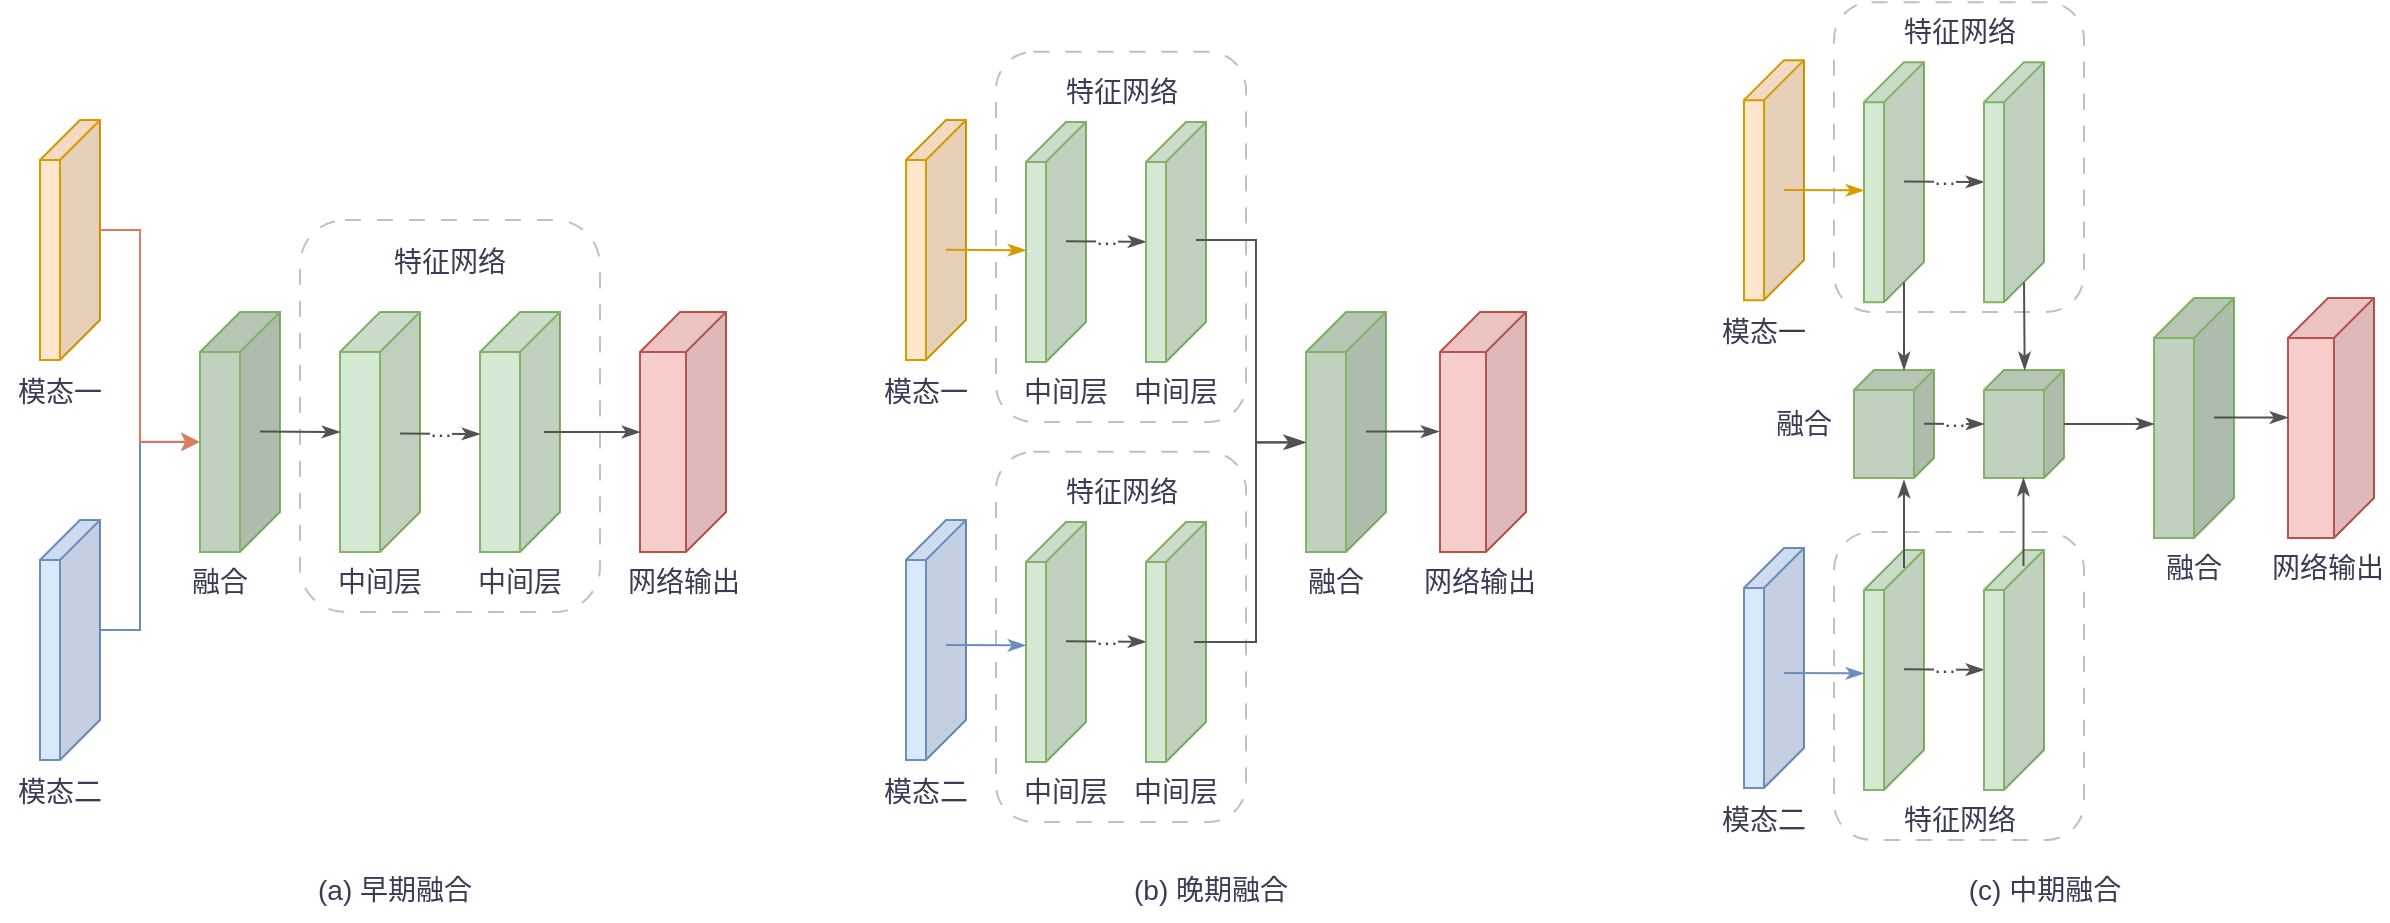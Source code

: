 <mxfile version="24.7.6">
  <diagram name="第 1 页" id="eTVHB9lguTDk1tAQaMdh">
    <mxGraphModel dx="1744" dy="1047" grid="1" gridSize="10" guides="1" tooltips="1" connect="1" arrows="1" fold="1" page="1" pageScale="1" pageWidth="827" pageHeight="1169" math="0" shadow="0">
      <root>
        <mxCell id="0" />
        <mxCell id="1" parent="0" />
        <mxCell id="wdq1fw2TYDgfDm0N4Vt8-51" value="" style="rounded=1;whiteSpace=wrap;html=1;dashed=1;shadow=0;dashPattern=8 8;strokeColor=#c0c0c0;" vertex="1" parent="1">
          <mxGeometry x="528" y="65.92" width="125" height="185.08" as="geometry" />
        </mxCell>
        <mxCell id="wdq1fw2TYDgfDm0N4Vt8-48" value="" style="rounded=1;whiteSpace=wrap;html=1;dashed=1;shadow=0;dashPattern=8 8;strokeColor=#c0c0c0;" vertex="1" parent="1">
          <mxGeometry x="180" y="150" width="150" height="196" as="geometry" />
        </mxCell>
        <mxCell id="wdq1fw2TYDgfDm0N4Vt8-13" value="" style="rounded=0;orthogonalLoop=1;jettySize=auto;html=1;strokeColor=#6c8ebf;fontColor=#393C56;fillColor=#dae8fc;entryX=1.008;entryY=0.542;entryDx=0;entryDy=0;entryPerimeter=0;align=center;verticalAlign=middle;fontFamily=Helvetica;fontSize=11;labelBackgroundColor=default;endArrow=classic;curved=0;exitX=0;exitY=0;exitDx=0;exitDy=55;exitPerimeter=0;" edge="1" parent="1" source="wdq1fw2TYDgfDm0N4Vt8-1">
          <mxGeometry relative="1" as="geometry">
            <mxPoint x="85" y="355" as="sourcePoint" />
            <mxPoint x="129.76" y="261.04" as="targetPoint" />
            <Array as="points">
              <mxPoint x="100" y="355" />
              <mxPoint x="100" y="310" />
              <mxPoint x="100" y="261" />
              <mxPoint x="115" y="261" />
            </Array>
          </mxGeometry>
        </mxCell>
        <mxCell id="wdq1fw2TYDgfDm0N4Vt8-1" value="" style="shape=cube;whiteSpace=wrap;html=1;boundedLbl=1;backgroundOutline=1;darkOpacity=0.05;darkOpacity2=0.1;direction=east;flipH=1;labelBackgroundColor=none;fillColor=#dae8fc;strokeColor=#6c8ebf;" vertex="1" parent="1">
          <mxGeometry x="50" y="300" width="30" height="120" as="geometry" />
        </mxCell>
        <mxCell id="wdq1fw2TYDgfDm0N4Vt8-8" value="" style="edgeStyle=orthogonalEdgeStyle;rounded=0;orthogonalLoop=1;jettySize=auto;html=1;strokeColor=#E07A5F;fontColor=#393C56;fillColor=#F2CC8F;entryX=1.013;entryY=0.541;entryDx=0;entryDy=0;entryPerimeter=0;" edge="1" parent="1" source="wdq1fw2TYDgfDm0N4Vt8-2">
          <mxGeometry relative="1" as="geometry">
            <mxPoint x="129.61" y="260.92" as="targetPoint" />
            <Array as="points">
              <mxPoint x="100" y="155" />
              <mxPoint x="100" y="261" />
            </Array>
          </mxGeometry>
        </mxCell>
        <mxCell id="wdq1fw2TYDgfDm0N4Vt8-2" value="" style="shape=cube;whiteSpace=wrap;html=1;boundedLbl=1;backgroundOutline=1;darkOpacity=0.05;darkOpacity2=0.1;direction=east;flipH=1;labelBackgroundColor=none;fillColor=#ffe6cc;strokeColor=#d79b00;" vertex="1" parent="1">
          <mxGeometry x="50" y="100" width="30" height="120" as="geometry" />
        </mxCell>
        <mxCell id="wdq1fw2TYDgfDm0N4Vt8-6" value="模态一" style="text;html=1;align=center;verticalAlign=middle;whiteSpace=wrap;rounded=0;fontColor=#393C56;fontSize=14;" vertex="1" parent="1">
          <mxGeometry x="30" y="221" width="60" height="30" as="geometry" />
        </mxCell>
        <mxCell id="wdq1fw2TYDgfDm0N4Vt8-7" value="模态二" style="text;html=1;align=center;verticalAlign=middle;whiteSpace=wrap;rounded=0;fontColor=#393C56;fontSize=14;" vertex="1" parent="1">
          <mxGeometry x="30" y="421" width="60" height="30" as="geometry" />
        </mxCell>
        <mxCell id="wdq1fw2TYDgfDm0N4Vt8-20" value="" style="shape=cube;whiteSpace=wrap;html=1;boundedLbl=1;backgroundOutline=1;darkOpacity=0.05;darkOpacity2=0.1;direction=east;flipH=1;labelBackgroundColor=none;fillColor=#f8cecc;strokeColor=#b85450;" vertex="1" parent="1">
          <mxGeometry x="350" y="196" width="43" height="120" as="geometry" />
        </mxCell>
        <mxCell id="wdq1fw2TYDgfDm0N4Vt8-22" value="网络输出" style="text;html=1;align=center;verticalAlign=middle;whiteSpace=wrap;rounded=0;fontColor=#393C56;fontSize=14;" vertex="1" parent="1">
          <mxGeometry x="341.5" y="316" width="60" height="30" as="geometry" />
        </mxCell>
        <mxCell id="wdq1fw2TYDgfDm0N4Vt8-23" value="" style="shape=cube;whiteSpace=wrap;html=1;boundedLbl=1;backgroundOutline=1;darkOpacity=0.05;darkOpacity2=0.1;direction=east;flipH=1;labelBackgroundColor=none;fillColor=#dae8fc;strokeColor=#6c8ebf;" vertex="1" parent="1">
          <mxGeometry x="483" y="300" width="30" height="120" as="geometry" />
        </mxCell>
        <mxCell id="wdq1fw2TYDgfDm0N4Vt8-24" value="" style="shape=cube;whiteSpace=wrap;html=1;boundedLbl=1;backgroundOutline=1;darkOpacity=0.05;darkOpacity2=0.1;direction=east;flipH=1;labelBackgroundColor=none;fillColor=#ffe6cc;strokeColor=#d79b00;" vertex="1" parent="1">
          <mxGeometry x="483" y="100" width="30" height="120" as="geometry" />
        </mxCell>
        <mxCell id="wdq1fw2TYDgfDm0N4Vt8-25" value="模态一" style="text;html=1;align=center;verticalAlign=middle;whiteSpace=wrap;rounded=0;fontColor=#393C56;fontSize=14;" vertex="1" parent="1">
          <mxGeometry x="463" y="221" width="60" height="30" as="geometry" />
        </mxCell>
        <mxCell id="wdq1fw2TYDgfDm0N4Vt8-26" value="模态二" style="text;html=1;align=center;verticalAlign=middle;whiteSpace=wrap;rounded=0;fontColor=#393C56;fontSize=14;" vertex="1" parent="1">
          <mxGeometry x="463" y="421" width="60" height="30" as="geometry" />
        </mxCell>
        <mxCell id="wdq1fw2TYDgfDm0N4Vt8-31" value="" style="shape=cube;whiteSpace=wrap;html=1;boundedLbl=1;backgroundOutline=1;darkOpacity=0.05;darkOpacity2=0.1;direction=east;flipH=1;labelBackgroundColor=none;fillColor=#C0D1BF;strokeColor=#82b366;" vertex="1" parent="1">
          <mxGeometry x="683" y="196" width="40" height="120" as="geometry" />
        </mxCell>
        <mxCell id="wdq1fw2TYDgfDm0N4Vt8-34" value="" style="shape=cube;whiteSpace=wrap;html=1;boundedLbl=1;backgroundOutline=1;darkOpacity=0.05;darkOpacity2=0.1;direction=east;flipH=1;labelBackgroundColor=none;fillColor=#d5e8d4;strokeColor=#82b366;" vertex="1" parent="1">
          <mxGeometry x="200" y="196" width="40" height="120" as="geometry" />
        </mxCell>
        <mxCell id="wdq1fw2TYDgfDm0N4Vt8-35" value="" style="shape=cube;whiteSpace=wrap;html=1;boundedLbl=1;backgroundOutline=1;darkOpacity=0.05;darkOpacity2=0.1;direction=east;flipH=1;labelBackgroundColor=none;fillColor=#d5e8d4;strokeColor=#82b366;" vertex="1" parent="1">
          <mxGeometry x="270" y="196" width="40" height="120" as="geometry" />
        </mxCell>
        <mxCell id="wdq1fw2TYDgfDm0N4Vt8-39" value="" style="edgeStyle=orthogonalEdgeStyle;rounded=0;orthogonalLoop=1;jettySize=auto;html=1;strokeColor=#525252;fontColor=#393C56;fillColor=#F2CC8F;endArrow=classicThin;endFill=1;exitX=0.2;exitY=0.5;exitDx=0;exitDy=0;exitPerimeter=0;shadow=0;align=center;verticalAlign=middle;fontFamily=Helvetica;fontSize=11;labelBackgroundColor=default;" edge="1" parent="1" source="wdq1fw2TYDgfDm0N4Vt8-35" target="wdq1fw2TYDgfDm0N4Vt8-20">
          <mxGeometry relative="1" as="geometry" />
        </mxCell>
        <mxCell id="wdq1fw2TYDgfDm0N4Vt8-40" value="中间层" style="text;html=1;align=center;verticalAlign=middle;whiteSpace=wrap;rounded=0;fontColor=#393C56;fontSize=14;" vertex="1" parent="1">
          <mxGeometry x="190" y="316" width="60" height="30" as="geometry" />
        </mxCell>
        <mxCell id="wdq1fw2TYDgfDm0N4Vt8-41" value="中间层" style="text;html=1;align=center;verticalAlign=middle;whiteSpace=wrap;rounded=0;fontColor=#393C56;fontSize=14;" vertex="1" parent="1">
          <mxGeometry x="260" y="316" width="60" height="30" as="geometry" />
        </mxCell>
        <mxCell id="wdq1fw2TYDgfDm0N4Vt8-42" value="" style="endArrow=classicThin;html=1;rounded=0;strokeColor=#525252;fontColor=#393C56;fillColor=#F2CC8F;shadow=0;align=center;verticalAlign=middle;fontFamily=Helvetica;fontSize=11;labelBackgroundColor=default;endFill=1;exitX=0.093;exitY=0.511;exitDx=0;exitDy=0;exitPerimeter=0;" edge="1" parent="1">
          <mxGeometry relative="1" as="geometry">
            <mxPoint x="230.0" y="256.76" as="sourcePoint" />
            <mxPoint x="270" y="257" as="targetPoint" />
          </mxGeometry>
        </mxCell>
        <mxCell id="wdq1fw2TYDgfDm0N4Vt8-43" value="···" style="edgeLabel;resizable=0;html=1;;align=center;verticalAlign=middle;strokeColor=#525252;fontColor=#393C56;fillColor=#F2CC8F;rounded=0;shadow=0;fontFamily=Helvetica;fontSize=11;labelBackgroundColor=default;" connectable="0" vertex="1" parent="wdq1fw2TYDgfDm0N4Vt8-42">
          <mxGeometry relative="1" as="geometry" />
        </mxCell>
        <mxCell id="wdq1fw2TYDgfDm0N4Vt8-49" value="特征网络" style="text;html=1;align=center;verticalAlign=middle;whiteSpace=wrap;rounded=0;fontColor=#393C56;fontSize=14;" vertex="1" parent="1">
          <mxGeometry x="225" y="156" width="60" height="30" as="geometry" />
        </mxCell>
        <mxCell id="wdq1fw2TYDgfDm0N4Vt8-50" value="融合" style="text;html=1;align=center;verticalAlign=middle;whiteSpace=wrap;rounded=0;fontColor=#393C56;fontSize=14;" vertex="1" parent="1">
          <mxGeometry x="110" y="316" width="60" height="30" as="geometry" />
        </mxCell>
        <mxCell id="wdq1fw2TYDgfDm0N4Vt8-52" value="" style="shape=cube;whiteSpace=wrap;html=1;boundedLbl=1;backgroundOutline=1;darkOpacity=0.05;darkOpacity2=0.1;direction=east;flipH=1;labelBackgroundColor=none;fillColor=#d5e8d4;strokeColor=#82b366;" vertex="1" parent="1">
          <mxGeometry x="543" y="101" width="30" height="120" as="geometry" />
        </mxCell>
        <mxCell id="wdq1fw2TYDgfDm0N4Vt8-55" value="中间层" style="text;html=1;align=center;verticalAlign=middle;whiteSpace=wrap;rounded=0;fontColor=#393C56;fontSize=14;" vertex="1" parent="1">
          <mxGeometry x="533" y="221" width="60" height="30" as="geometry" />
        </mxCell>
        <mxCell id="wdq1fw2TYDgfDm0N4Vt8-56" value="中间层" style="text;html=1;align=center;verticalAlign=middle;whiteSpace=wrap;rounded=0;fontColor=#393C56;fontSize=14;" vertex="1" parent="1">
          <mxGeometry x="588" y="221" width="60" height="30" as="geometry" />
        </mxCell>
        <mxCell id="wdq1fw2TYDgfDm0N4Vt8-57" value="" style="endArrow=classicThin;html=1;rounded=0;strokeColor=#000000;fontColor=#393C56;fillColor=#F2CC8F;shadow=0;align=center;verticalAlign=middle;fontFamily=Helvetica;fontSize=11;labelBackgroundColor=default;endFill=1;exitX=0.093;exitY=0.511;exitDx=0;exitDy=0;exitPerimeter=0;" edge="1" parent="1" source="wdq1fw2TYDgfDm0N4Vt8-53">
          <mxGeometry relative="1" as="geometry">
            <mxPoint x="563" y="160.66" as="sourcePoint" />
            <mxPoint x="603" y="160.9" as="targetPoint" />
          </mxGeometry>
        </mxCell>
        <mxCell id="wdq1fw2TYDgfDm0N4Vt8-59" value="" style="endArrow=classicThin;html=1;rounded=0;strokeColor=#d79b00;fontColor=#393C56;fillColor=#ffe6cc;shadow=0;align=center;verticalAlign=middle;fontFamily=Helvetica;fontSize=11;labelBackgroundColor=default;endFill=1;exitX=0.093;exitY=0.511;exitDx=0;exitDy=0;exitPerimeter=0;" edge="1" parent="1">
          <mxGeometry relative="1" as="geometry">
            <mxPoint x="503" y="164.88" as="sourcePoint" />
            <mxPoint x="543" y="165.12" as="targetPoint" />
          </mxGeometry>
        </mxCell>
        <mxCell id="wdq1fw2TYDgfDm0N4Vt8-60" value="" style="edgeLabel;resizable=0;html=1;;align=center;verticalAlign=middle;strokeColor=#000000;fontColor=#393C56;fillColor=#F2CC8F;rounded=0;shadow=0;fontFamily=Helvetica;fontSize=11;labelBackgroundColor=default;" connectable="0" vertex="1" parent="wdq1fw2TYDgfDm0N4Vt8-59">
          <mxGeometry relative="1" as="geometry">
            <mxPoint y="-4" as="offset" />
          </mxGeometry>
        </mxCell>
        <mxCell id="wdq1fw2TYDgfDm0N4Vt8-61" value="特征网络" style="text;html=1;align=center;verticalAlign=middle;whiteSpace=wrap;rounded=0;fontColor=#393C56;fontSize=14;" vertex="1" parent="1">
          <mxGeometry x="560.5" y="71" width="60" height="30" as="geometry" />
        </mxCell>
        <mxCell id="wdq1fw2TYDgfDm0N4Vt8-74" value="" style="endArrow=classicThin;html=1;rounded=0;strokeColor=#525252;fontColor=#393C56;fillColor=#F2CC8F;shadow=0;align=center;verticalAlign=middle;fontFamily=Helvetica;fontSize=11;labelBackgroundColor=default;endFill=1;exitX=0.093;exitY=0.511;exitDx=0;exitDy=0;exitPerimeter=0;" edge="1" parent="1" target="wdq1fw2TYDgfDm0N4Vt8-53">
          <mxGeometry relative="1" as="geometry">
            <mxPoint x="563" y="160.66" as="sourcePoint" />
            <mxPoint x="603" y="160.9" as="targetPoint" />
          </mxGeometry>
        </mxCell>
        <mxCell id="wdq1fw2TYDgfDm0N4Vt8-75" value="···" style="edgeLabel;resizable=0;html=1;;align=center;verticalAlign=middle;strokeColor=#525252;fontColor=#393C56;fillColor=#F2CC8F;rounded=0;shadow=0;fontFamily=Helvetica;fontSize=11;labelBackgroundColor=default;" connectable="0" vertex="1" parent="wdq1fw2TYDgfDm0N4Vt8-74">
          <mxGeometry relative="1" as="geometry" />
        </mxCell>
        <mxCell id="wdq1fw2TYDgfDm0N4Vt8-53" value="" style="shape=cube;whiteSpace=wrap;html=1;boundedLbl=1;backgroundOutline=1;darkOpacity=0.05;darkOpacity2=0.1;direction=east;flipH=1;labelBackgroundColor=none;fillColor=#d5e8d4;strokeColor=#82b366;" vertex="1" parent="1">
          <mxGeometry x="603" y="101" width="30" height="120" as="geometry" />
        </mxCell>
        <mxCell id="wdq1fw2TYDgfDm0N4Vt8-76" value="" style="rounded=1;whiteSpace=wrap;html=1;dashed=1;shadow=0;dashPattern=8 8;strokeColor=#c0c0c0;" vertex="1" parent="1">
          <mxGeometry x="528" y="265.92" width="125" height="185.08" as="geometry" />
        </mxCell>
        <mxCell id="wdq1fw2TYDgfDm0N4Vt8-77" value="" style="shape=cube;whiteSpace=wrap;html=1;boundedLbl=1;backgroundOutline=1;darkOpacity=0.05;darkOpacity2=0.1;direction=east;flipH=1;labelBackgroundColor=none;fillColor=#d5e8d4;strokeColor=#82b366;" vertex="1" parent="1">
          <mxGeometry x="543" y="301" width="30" height="120" as="geometry" />
        </mxCell>
        <mxCell id="wdq1fw2TYDgfDm0N4Vt8-79" value="中间层" style="text;html=1;align=center;verticalAlign=middle;whiteSpace=wrap;rounded=0;fontColor=#393C56;fontSize=14;" vertex="1" parent="1">
          <mxGeometry x="533" y="421" width="60" height="30" as="geometry" />
        </mxCell>
        <mxCell id="wdq1fw2TYDgfDm0N4Vt8-80" value="中间层" style="text;html=1;align=center;verticalAlign=middle;whiteSpace=wrap;rounded=0;fontColor=#393C56;fontSize=14;" vertex="1" parent="1">
          <mxGeometry x="588" y="421" width="60" height="30" as="geometry" />
        </mxCell>
        <mxCell id="wdq1fw2TYDgfDm0N4Vt8-81" value="" style="endArrow=classicThin;html=1;rounded=0;strokeColor=#000000;fontColor=#393C56;fillColor=#F2CC8F;shadow=0;align=center;verticalAlign=middle;fontFamily=Helvetica;fontSize=11;labelBackgroundColor=default;endFill=1;exitX=0.093;exitY=0.511;exitDx=0;exitDy=0;exitPerimeter=0;" edge="1" parent="1" source="wdq1fw2TYDgfDm0N4Vt8-86">
          <mxGeometry relative="1" as="geometry">
            <mxPoint x="563" y="360.66" as="sourcePoint" />
            <mxPoint x="603" y="360.9" as="targetPoint" />
          </mxGeometry>
        </mxCell>
        <mxCell id="wdq1fw2TYDgfDm0N4Vt8-82" value="" style="edgeLabel;resizable=0;html=1;;align=center;verticalAlign=middle;strokeColor=#000000;fontColor=#393C56;fillColor=#F2CC8F;rounded=0;shadow=0;fontFamily=Helvetica;fontSize=11;labelBackgroundColor=default;" connectable="0" vertex="1" parent="1">
          <mxGeometry x="523.0" y="360.92" as="geometry" />
        </mxCell>
        <mxCell id="wdq1fw2TYDgfDm0N4Vt8-83" value="特征网络" style="text;html=1;align=center;verticalAlign=middle;whiteSpace=wrap;rounded=0;fontColor=#393C56;fontSize=14;" vertex="1" parent="1">
          <mxGeometry x="560.5" y="271" width="60" height="30" as="geometry" />
        </mxCell>
        <mxCell id="wdq1fw2TYDgfDm0N4Vt8-84" value="" style="endArrow=classicThin;html=1;rounded=0;strokeColor=#525252;fontColor=#393C56;fillColor=#F2CC8F;shadow=0;align=center;verticalAlign=middle;fontFamily=Helvetica;fontSize=11;labelBackgroundColor=default;endFill=1;exitX=0.093;exitY=0.511;exitDx=0;exitDy=0;exitPerimeter=0;" edge="1" parent="1" target="wdq1fw2TYDgfDm0N4Vt8-86">
          <mxGeometry relative="1" as="geometry">
            <mxPoint x="563" y="360.66" as="sourcePoint" />
            <mxPoint x="603" y="360.9" as="targetPoint" />
          </mxGeometry>
        </mxCell>
        <mxCell id="wdq1fw2TYDgfDm0N4Vt8-85" value="···" style="edgeLabel;resizable=0;html=1;;align=center;verticalAlign=middle;strokeColor=#525252;fontColor=#393C56;fillColor=#F2CC8F;rounded=0;shadow=0;fontFamily=Helvetica;fontSize=11;labelBackgroundColor=default;" connectable="0" vertex="1" parent="wdq1fw2TYDgfDm0N4Vt8-84">
          <mxGeometry relative="1" as="geometry" />
        </mxCell>
        <mxCell id="wdq1fw2TYDgfDm0N4Vt8-86" value="" style="shape=cube;whiteSpace=wrap;html=1;boundedLbl=1;backgroundOutline=1;darkOpacity=0.05;darkOpacity2=0.1;direction=east;flipH=1;labelBackgroundColor=none;fillColor=#d5e8d4;strokeColor=#82b366;" vertex="1" parent="1">
          <mxGeometry x="603" y="301" width="30" height="120" as="geometry" />
        </mxCell>
        <mxCell id="wdq1fw2TYDgfDm0N4Vt8-88" value="" style="endArrow=classicThin;html=1;rounded=0;strokeColor=#6c8ebf;fontColor=#393C56;fillColor=#dae8fc;shadow=0;align=center;verticalAlign=middle;fontFamily=Helvetica;fontSize=11;labelBackgroundColor=default;endFill=1;exitX=0.093;exitY=0.511;exitDx=0;exitDy=0;exitPerimeter=0;" edge="1" parent="1">
          <mxGeometry relative="1" as="geometry">
            <mxPoint x="503" y="362.46" as="sourcePoint" />
            <mxPoint x="543" y="362.7" as="targetPoint" />
          </mxGeometry>
        </mxCell>
        <mxCell id="wdq1fw2TYDgfDm0N4Vt8-89" value="" style="edgeLabel;resizable=0;html=1;;align=center;verticalAlign=middle;strokeColor=#000000;fontColor=#393C56;fillColor=#F2CC8F;rounded=0;shadow=0;fontFamily=Helvetica;fontSize=11;labelBackgroundColor=default;" connectable="0" vertex="1" parent="wdq1fw2TYDgfDm0N4Vt8-88">
          <mxGeometry relative="1" as="geometry">
            <mxPoint y="-2" as="offset" />
          </mxGeometry>
        </mxCell>
        <mxCell id="wdq1fw2TYDgfDm0N4Vt8-90" value="" style="shape=cube;whiteSpace=wrap;html=1;boundedLbl=1;backgroundOutline=1;darkOpacity=0.05;darkOpacity2=0.1;direction=east;flipH=1;labelBackgroundColor=none;fillColor=#f8cecc;strokeColor=#b85450;" vertex="1" parent="1">
          <mxGeometry x="750" y="196" width="43" height="120" as="geometry" />
        </mxCell>
        <mxCell id="wdq1fw2TYDgfDm0N4Vt8-91" value="网络输出" style="text;html=1;align=center;verticalAlign=middle;whiteSpace=wrap;rounded=0;fontColor=#393C56;fontSize=14;" vertex="1" parent="1">
          <mxGeometry x="740" y="316" width="60" height="30" as="geometry" />
        </mxCell>
        <mxCell id="wdq1fw2TYDgfDm0N4Vt8-99" value="融合" style="text;html=1;align=center;verticalAlign=middle;whiteSpace=wrap;rounded=0;fontColor=#393C56;fontSize=14;" vertex="1" parent="1">
          <mxGeometry x="668" y="316" width="60" height="30" as="geometry" />
        </mxCell>
        <mxCell id="wdq1fw2TYDgfDm0N4Vt8-103" value="" style="edgeStyle=elbowEdgeStyle;elbow=horizontal;endArrow=classicThin;html=1;curved=0;rounded=0;endSize=8;startSize=8;strokeColor=#525252;fontColor=#393C56;fillColor=#F2CC8F;exitX=0.333;exitY=0.492;exitDx=0;exitDy=0;exitPerimeter=0;endFill=1;shadow=0;align=center;verticalAlign=middle;fontFamily=Helvetica;fontSize=11;labelBackgroundColor=default;entryX=1.005;entryY=0.543;entryDx=0;entryDy=0;entryPerimeter=0;" edge="1" parent="1" target="wdq1fw2TYDgfDm0N4Vt8-31">
          <mxGeometry width="50" height="50" relative="1" as="geometry">
            <mxPoint x="628" y="160.0" as="sourcePoint" />
            <mxPoint x="687.99" y="260.92" as="targetPoint" />
            <Array as="points">
              <mxPoint x="657.99" y="209.96" />
              <mxPoint x="667.99" y="230.92" />
            </Array>
          </mxGeometry>
        </mxCell>
        <mxCell id="wdq1fw2TYDgfDm0N4Vt8-78" value="" style="edgeStyle=orthogonalEdgeStyle;rounded=0;orthogonalLoop=1;jettySize=auto;html=1;strokeColor=#525252;fontColor=#393C56;fillColor=#F2CC8F;endArrow=classicThin;endFill=1;exitX=0.2;exitY=0.5;exitDx=0;exitDy=0;exitPerimeter=0;entryX=1.01;entryY=0.544;entryDx=0;entryDy=0;entryPerimeter=0;shadow=0;align=center;verticalAlign=middle;fontFamily=Helvetica;fontSize=11;labelBackgroundColor=default;" edge="1" parent="1" source="wdq1fw2TYDgfDm0N4Vt8-86" target="wdq1fw2TYDgfDm0N4Vt8-31">
          <mxGeometry relative="1" as="geometry">
            <mxPoint x="663" y="240" as="targetPoint" />
          </mxGeometry>
        </mxCell>
        <mxCell id="wdq1fw2TYDgfDm0N4Vt8-106" value="" style="rounded=1;whiteSpace=wrap;html=1;dashed=1;shadow=0;dashPattern=8 8;strokeColor=#c0c0c0;" vertex="1" parent="1">
          <mxGeometry x="947" y="41.08" width="125" height="154.92" as="geometry" />
        </mxCell>
        <mxCell id="wdq1fw2TYDgfDm0N4Vt8-107" value="" style="shape=cube;whiteSpace=wrap;html=1;boundedLbl=1;backgroundOutline=1;darkOpacity=0.05;darkOpacity2=0.1;direction=east;flipH=1;labelBackgroundColor=none;fillColor=#dae8fc;strokeColor=#6c8ebf;" vertex="1" parent="1">
          <mxGeometry x="902" y="314" width="30" height="120" as="geometry" />
        </mxCell>
        <mxCell id="wdq1fw2TYDgfDm0N4Vt8-108" value="" style="shape=cube;whiteSpace=wrap;html=1;boundedLbl=1;backgroundOutline=1;darkOpacity=0.05;darkOpacity2=0.1;direction=east;flipH=1;labelBackgroundColor=none;fillColor=#ffe6cc;strokeColor=#d79b00;" vertex="1" parent="1">
          <mxGeometry x="902" y="70.08" width="30" height="120" as="geometry" />
        </mxCell>
        <mxCell id="wdq1fw2TYDgfDm0N4Vt8-109" value="模态一" style="text;html=1;align=center;verticalAlign=middle;whiteSpace=wrap;rounded=0;fontColor=#393C56;fontSize=14;" vertex="1" parent="1">
          <mxGeometry x="882" y="191.08" width="60" height="30" as="geometry" />
        </mxCell>
        <mxCell id="wdq1fw2TYDgfDm0N4Vt8-110" value="模态二" style="text;html=1;align=center;verticalAlign=middle;whiteSpace=wrap;rounded=0;fontColor=#393C56;fontSize=14;" vertex="1" parent="1">
          <mxGeometry x="882" y="435" width="60" height="30" as="geometry" />
        </mxCell>
        <mxCell id="wdq1fw2TYDgfDm0N4Vt8-113" value="" style="shape=cube;whiteSpace=wrap;html=1;boundedLbl=1;backgroundOutline=1;darkOpacity=0.05;darkOpacity2=0.1;direction=east;flipH=1;labelBackgroundColor=none;fillColor=#d5e8d4;strokeColor=#82b366;" vertex="1" parent="1">
          <mxGeometry x="962" y="71.08" width="30" height="120" as="geometry" />
        </mxCell>
        <mxCell id="wdq1fw2TYDgfDm0N4Vt8-117" value="" style="endArrow=classicThin;html=1;rounded=0;strokeColor=#d79b00;fontColor=#393C56;fillColor=#ffe6cc;shadow=0;align=center;verticalAlign=middle;fontFamily=Helvetica;fontSize=11;labelBackgroundColor=default;endFill=1;exitX=0.093;exitY=0.511;exitDx=0;exitDy=0;exitPerimeter=0;" edge="1" parent="1">
          <mxGeometry relative="1" as="geometry">
            <mxPoint x="922" y="134.96" as="sourcePoint" />
            <mxPoint x="962" y="135.2" as="targetPoint" />
          </mxGeometry>
        </mxCell>
        <mxCell id="wdq1fw2TYDgfDm0N4Vt8-118" value="" style="edgeLabel;resizable=0;html=1;;align=center;verticalAlign=middle;strokeColor=#000000;fontColor=#393C56;fillColor=#F2CC8F;rounded=0;shadow=0;fontFamily=Helvetica;fontSize=11;labelBackgroundColor=default;" connectable="0" vertex="1" parent="wdq1fw2TYDgfDm0N4Vt8-117">
          <mxGeometry relative="1" as="geometry">
            <mxPoint y="-4" as="offset" />
          </mxGeometry>
        </mxCell>
        <mxCell id="wdq1fw2TYDgfDm0N4Vt8-119" value="特征网络" style="text;html=1;align=center;verticalAlign=middle;whiteSpace=wrap;rounded=0;fontColor=#393C56;fontSize=14;" vertex="1" parent="1">
          <mxGeometry x="979.5" y="41.08" width="60" height="30" as="geometry" />
        </mxCell>
        <mxCell id="wdq1fw2TYDgfDm0N4Vt8-120" value="" style="endArrow=classicThin;html=1;rounded=0;strokeColor=#525252;fontColor=#393C56;fillColor=#F2CC8F;shadow=0;align=center;verticalAlign=middle;fontFamily=Helvetica;fontSize=11;labelBackgroundColor=default;endFill=1;exitX=0.093;exitY=0.511;exitDx=0;exitDy=0;exitPerimeter=0;" edge="1" parent="1" target="wdq1fw2TYDgfDm0N4Vt8-122">
          <mxGeometry relative="1" as="geometry">
            <mxPoint x="982" y="130.74" as="sourcePoint" />
            <mxPoint x="1022" y="130.98" as="targetPoint" />
          </mxGeometry>
        </mxCell>
        <mxCell id="wdq1fw2TYDgfDm0N4Vt8-121" value="···" style="edgeLabel;resizable=0;html=1;;align=center;verticalAlign=middle;strokeColor=#525252;fontColor=#393C56;fillColor=#F2CC8F;rounded=0;shadow=0;fontFamily=Helvetica;fontSize=11;labelBackgroundColor=default;" connectable="0" vertex="1" parent="wdq1fw2TYDgfDm0N4Vt8-120">
          <mxGeometry relative="1" as="geometry" />
        </mxCell>
        <mxCell id="wdq1fw2TYDgfDm0N4Vt8-122" value="" style="shape=cube;whiteSpace=wrap;html=1;boundedLbl=1;backgroundOutline=1;darkOpacity=0.05;darkOpacity2=0.1;direction=east;flipH=1;labelBackgroundColor=none;fillColor=#d5e8d4;strokeColor=#82b366;" vertex="1" parent="1">
          <mxGeometry x="1022" y="71.08" width="30" height="120" as="geometry" />
        </mxCell>
        <mxCell id="wdq1fw2TYDgfDm0N4Vt8-123" value="" style="rounded=1;whiteSpace=wrap;html=1;dashed=1;shadow=0;dashPattern=8 8;strokeColor=#c0c0c0;" vertex="1" parent="1">
          <mxGeometry x="947" y="306" width="125" height="154" as="geometry" />
        </mxCell>
        <mxCell id="wdq1fw2TYDgfDm0N4Vt8-124" value="" style="shape=cube;whiteSpace=wrap;html=1;boundedLbl=1;backgroundOutline=1;darkOpacity=0.05;darkOpacity2=0.1;direction=east;flipH=1;labelBackgroundColor=none;fillColor=#d5e8d4;strokeColor=#82b366;" vertex="1" parent="1">
          <mxGeometry x="962" y="315" width="30" height="120" as="geometry" />
        </mxCell>
        <mxCell id="wdq1fw2TYDgfDm0N4Vt8-127" value="" style="endArrow=classicThin;html=1;rounded=0;strokeColor=#000000;fontColor=#393C56;fillColor=#F2CC8F;shadow=0;align=center;verticalAlign=middle;fontFamily=Helvetica;fontSize=11;labelBackgroundColor=default;endFill=1;exitX=0.093;exitY=0.511;exitDx=0;exitDy=0;exitPerimeter=0;" edge="1" parent="1" source="wdq1fw2TYDgfDm0N4Vt8-132">
          <mxGeometry relative="1" as="geometry">
            <mxPoint x="982" y="374.66" as="sourcePoint" />
            <mxPoint x="1022" y="374.9" as="targetPoint" />
          </mxGeometry>
        </mxCell>
        <mxCell id="wdq1fw2TYDgfDm0N4Vt8-128" value="" style="edgeLabel;resizable=0;html=1;;align=center;verticalAlign=middle;strokeColor=#000000;fontColor=#393C56;fillColor=#F2CC8F;rounded=0;shadow=0;fontFamily=Helvetica;fontSize=11;labelBackgroundColor=default;" connectable="0" vertex="1" parent="1">
          <mxGeometry x="942.0" y="374.92" as="geometry" />
        </mxCell>
        <mxCell id="wdq1fw2TYDgfDm0N4Vt8-129" value="特征网络" style="text;html=1;align=center;verticalAlign=middle;whiteSpace=wrap;rounded=0;fontColor=#393C56;fontSize=14;" vertex="1" parent="1">
          <mxGeometry x="979.5" y="435" width="60" height="30" as="geometry" />
        </mxCell>
        <mxCell id="wdq1fw2TYDgfDm0N4Vt8-130" value="" style="endArrow=classicThin;html=1;rounded=0;strokeColor=#525252;fontColor=#393C56;fillColor=#F2CC8F;shadow=0;align=center;verticalAlign=middle;fontFamily=Helvetica;fontSize=11;labelBackgroundColor=default;endFill=1;exitX=0.093;exitY=0.511;exitDx=0;exitDy=0;exitPerimeter=0;" edge="1" parent="1" target="wdq1fw2TYDgfDm0N4Vt8-132">
          <mxGeometry relative="1" as="geometry">
            <mxPoint x="982" y="374.66" as="sourcePoint" />
            <mxPoint x="1022" y="374.9" as="targetPoint" />
          </mxGeometry>
        </mxCell>
        <mxCell id="wdq1fw2TYDgfDm0N4Vt8-131" value="···" style="edgeLabel;resizable=0;html=1;;align=center;verticalAlign=middle;strokeColor=#525252;fontColor=#393C56;fillColor=#F2CC8F;rounded=0;shadow=0;fontFamily=Helvetica;fontSize=11;labelBackgroundColor=default;" connectable="0" vertex="1" parent="wdq1fw2TYDgfDm0N4Vt8-130">
          <mxGeometry relative="1" as="geometry" />
        </mxCell>
        <mxCell id="wdq1fw2TYDgfDm0N4Vt8-132" value="" style="shape=cube;whiteSpace=wrap;html=1;boundedLbl=1;backgroundOutline=1;darkOpacity=0.05;darkOpacity2=0.1;direction=east;flipH=1;labelBackgroundColor=none;fillColor=#d5e8d4;strokeColor=#82b366;" vertex="1" parent="1">
          <mxGeometry x="1022" y="315" width="30" height="120" as="geometry" />
        </mxCell>
        <mxCell id="wdq1fw2TYDgfDm0N4Vt8-133" value="" style="endArrow=classicThin;html=1;rounded=0;strokeColor=#6c8ebf;fontColor=#393C56;fillColor=#dae8fc;shadow=0;align=center;verticalAlign=middle;fontFamily=Helvetica;fontSize=11;labelBackgroundColor=default;endFill=1;exitX=0.093;exitY=0.511;exitDx=0;exitDy=0;exitPerimeter=0;" edge="1" parent="1">
          <mxGeometry relative="1" as="geometry">
            <mxPoint x="922" y="376.46" as="sourcePoint" />
            <mxPoint x="962" y="376.7" as="targetPoint" />
          </mxGeometry>
        </mxCell>
        <mxCell id="wdq1fw2TYDgfDm0N4Vt8-134" value="" style="edgeLabel;resizable=0;html=1;;align=center;verticalAlign=middle;strokeColor=#000000;fontColor=#393C56;fillColor=#F2CC8F;rounded=0;shadow=0;fontFamily=Helvetica;fontSize=11;labelBackgroundColor=default;" connectable="0" vertex="1" parent="wdq1fw2TYDgfDm0N4Vt8-133">
          <mxGeometry relative="1" as="geometry">
            <mxPoint y="-2" as="offset" />
          </mxGeometry>
        </mxCell>
        <mxCell id="wdq1fw2TYDgfDm0N4Vt8-138" value="(b) 晚期融合" style="text;html=1;align=center;verticalAlign=middle;whiteSpace=wrap;rounded=0;fontColor=#393C56;fontSize=14;" vertex="1" parent="1">
          <mxGeometry x="588" y="470" width="95" height="30" as="geometry" />
        </mxCell>
        <mxCell id="wdq1fw2TYDgfDm0N4Vt8-139" value="(a) 早期融合" style="text;html=1;align=center;verticalAlign=middle;whiteSpace=wrap;rounded=0;fontColor=#393C56;fontSize=14;" vertex="1" parent="1">
          <mxGeometry x="180" y="470" width="95" height="30" as="geometry" />
        </mxCell>
        <mxCell id="wdq1fw2TYDgfDm0N4Vt8-140" value="(c) 中期融合" style="text;html=1;align=center;verticalAlign=middle;whiteSpace=wrap;rounded=0;fontColor=#393C56;fontSize=14;" vertex="1" parent="1">
          <mxGeometry x="1005" y="470" width="95" height="30" as="geometry" />
        </mxCell>
        <mxCell id="wdq1fw2TYDgfDm0N4Vt8-142" value="" style="shape=cube;whiteSpace=wrap;html=1;boundedLbl=1;backgroundOutline=1;darkOpacity=0.05;darkOpacity2=0.1;direction=east;flipH=1;labelBackgroundColor=none;fillColor=#C0D1BF;strokeColor=#82b366;" vertex="1" parent="1">
          <mxGeometry x="130" y="196" width="40" height="120" as="geometry" />
        </mxCell>
        <mxCell id="wdq1fw2TYDgfDm0N4Vt8-46" value="" style="endArrow=classicThin;html=1;rounded=0;strokeColor=#525252;fontColor=#393C56;fillColor=#F2CC8F;shadow=0;align=center;verticalAlign=middle;fontFamily=Helvetica;fontSize=11;labelBackgroundColor=default;endFill=1;exitX=0.093;exitY=0.511;exitDx=0;exitDy=0;exitPerimeter=0;" edge="1" parent="1">
          <mxGeometry relative="1" as="geometry">
            <mxPoint x="160.0" y="255.8" as="sourcePoint" />
            <mxPoint x="200" y="256.04" as="targetPoint" />
          </mxGeometry>
        </mxCell>
        <mxCell id="wdq1fw2TYDgfDm0N4Vt8-47" value="" style="edgeLabel;resizable=0;html=1;;align=center;verticalAlign=middle;strokeColor=#000000;fontColor=#393C56;fillColor=#F2CC8F;rounded=0;shadow=0;fontFamily=Helvetica;fontSize=11;labelBackgroundColor=default;" connectable="0" vertex="1" parent="wdq1fw2TYDgfDm0N4Vt8-46">
          <mxGeometry relative="1" as="geometry" />
        </mxCell>
        <mxCell id="wdq1fw2TYDgfDm0N4Vt8-145" value="" style="shape=cube;whiteSpace=wrap;html=1;boundedLbl=1;backgroundOutline=1;darkOpacity=0.05;darkOpacity2=0.1;direction=east;flipH=1;labelBackgroundColor=none;fillColor=#C0D1BF;strokeColor=#82b366;size=10;" vertex="1" parent="1">
          <mxGeometry x="957" y="225" width="40" height="54" as="geometry" />
        </mxCell>
        <mxCell id="wdq1fw2TYDgfDm0N4Vt8-146" value="" style="shape=cube;whiteSpace=wrap;html=1;boundedLbl=1;backgroundOutline=1;darkOpacity=0.05;darkOpacity2=0.1;direction=east;flipH=1;labelBackgroundColor=none;fillColor=#C0D1BF;strokeColor=#82b366;size=10;" vertex="1" parent="1">
          <mxGeometry x="1022" y="225" width="40" height="54" as="geometry" />
        </mxCell>
        <mxCell id="wdq1fw2TYDgfDm0N4Vt8-149" value="" style="shape=cube;whiteSpace=wrap;html=1;boundedLbl=1;backgroundOutline=1;darkOpacity=0.05;darkOpacity2=0.1;direction=east;flipH=1;labelBackgroundColor=none;fillColor=#C0D1BF;strokeColor=#82b366;" vertex="1" parent="1">
          <mxGeometry x="1107" y="189" width="40" height="120" as="geometry" />
        </mxCell>
        <mxCell id="wdq1fw2TYDgfDm0N4Vt8-151" value="" style="shape=cube;whiteSpace=wrap;html=1;boundedLbl=1;backgroundOutline=1;darkOpacity=0.05;darkOpacity2=0.1;direction=east;flipH=1;labelBackgroundColor=none;fillColor=#f8cecc;strokeColor=#b85450;" vertex="1" parent="1">
          <mxGeometry x="1174" y="189" width="43" height="120" as="geometry" />
        </mxCell>
        <mxCell id="wdq1fw2TYDgfDm0N4Vt8-152" value="网络输出" style="text;html=1;align=center;verticalAlign=middle;whiteSpace=wrap;rounded=0;fontColor=#393C56;fontSize=14;" vertex="1" parent="1">
          <mxGeometry x="1164" y="309" width="60" height="30" as="geometry" />
        </mxCell>
        <mxCell id="wdq1fw2TYDgfDm0N4Vt8-153" value="" style="edgeStyle=orthogonalEdgeStyle;rounded=0;orthogonalLoop=1;jettySize=auto;html=1;strokeColor=#525252;fontColor=#393C56;fillColor=#F2CC8F;endArrow=classicThin;endFill=1;exitX=0.2;exitY=0.5;exitDx=0;exitDy=0;exitPerimeter=0;shadow=0;align=center;verticalAlign=middle;fontFamily=Helvetica;fontSize=11;labelBackgroundColor=default;entryX=1.011;entryY=0.498;entryDx=0;entryDy=0;entryPerimeter=0;" edge="1" parent="1" target="wdq1fw2TYDgfDm0N4Vt8-90">
          <mxGeometry relative="1" as="geometry">
            <mxPoint x="713" y="255.8" as="sourcePoint" />
            <mxPoint x="761" y="255.8" as="targetPoint" />
          </mxGeometry>
        </mxCell>
        <mxCell id="wdq1fw2TYDgfDm0N4Vt8-154" value="" style="edgeStyle=orthogonalEdgeStyle;rounded=0;orthogonalLoop=1;jettySize=auto;html=1;strokeColor=#525252;fontColor=#393C56;fillColor=#F2CC8F;endArrow=classicThin;endFill=1;exitX=0.2;exitY=0.5;exitDx=0;exitDy=0;exitPerimeter=0;shadow=0;align=center;verticalAlign=middle;fontFamily=Helvetica;fontSize=11;labelBackgroundColor=default;entryX=1.011;entryY=0.498;entryDx=0;entryDy=0;entryPerimeter=0;" edge="1" parent="1">
          <mxGeometry relative="1" as="geometry">
            <mxPoint x="1137" y="248.76" as="sourcePoint" />
            <mxPoint x="1174" y="248.96" as="targetPoint" />
          </mxGeometry>
        </mxCell>
        <mxCell id="wdq1fw2TYDgfDm0N4Vt8-155" value="融合" style="text;html=1;align=center;verticalAlign=middle;whiteSpace=wrap;rounded=0;fontColor=#393C56;fontSize=14;" vertex="1" parent="1">
          <mxGeometry x="1097" y="309" width="60" height="30" as="geometry" />
        </mxCell>
        <mxCell id="wdq1fw2TYDgfDm0N4Vt8-156" value="融合" style="text;html=1;align=center;verticalAlign=middle;whiteSpace=wrap;rounded=0;fontColor=#393C56;fontSize=14;" vertex="1" parent="1">
          <mxGeometry x="902" y="237" width="60" height="30" as="geometry" />
        </mxCell>
        <mxCell id="wdq1fw2TYDgfDm0N4Vt8-157" value="" style="endArrow=classicThin;html=1;rounded=0;strokeColor=#525252;fontColor=#393C56;fillColor=#F2CC8F;entryX=0;entryY=0;entryDx=15;entryDy=0;entryPerimeter=0;exitX=0;exitY=0;exitDx=10;exitDy=110;exitPerimeter=0;shadow=0;align=center;verticalAlign=middle;fontFamily=Helvetica;fontSize=11;labelBackgroundColor=default;endFill=1;" edge="1" parent="1" source="wdq1fw2TYDgfDm0N4Vt8-113" target="wdq1fw2TYDgfDm0N4Vt8-145">
          <mxGeometry width="50" height="50" relative="1" as="geometry">
            <mxPoint x="979.5" y="196" as="sourcePoint" />
            <mxPoint x="1029.5" y="146" as="targetPoint" />
          </mxGeometry>
        </mxCell>
        <mxCell id="wdq1fw2TYDgfDm0N4Vt8-159" value="" style="endArrow=classicThin;html=1;rounded=0;strokeColor=#525252;fontColor=#393C56;fillColor=#F2CC8F;exitX=0;exitY=0;exitDx=10;exitDy=110;exitPerimeter=0;shadow=0;align=center;verticalAlign=middle;fontFamily=Helvetica;fontSize=11;labelBackgroundColor=default;endFill=1;entryX=0.416;entryY=-0.007;entryDx=0;entryDy=0;entryPerimeter=0;startSize=6;" edge="1" parent="1" source="wdq1fw2TYDgfDm0N4Vt8-122">
          <mxGeometry width="50" height="50" relative="1" as="geometry">
            <mxPoint x="1041.66" y="179.34" as="sourcePoint" />
            <mxPoint x="1042.34" y="225.002" as="targetPoint" />
          </mxGeometry>
        </mxCell>
        <mxCell id="wdq1fw2TYDgfDm0N4Vt8-160" value="" style="endArrow=classicThin;html=1;rounded=0;strokeColor=#525252;fontColor=#393C56;fillColor=#F2CC8F;shadow=0;align=center;verticalAlign=middle;fontFamily=Helvetica;fontSize=11;labelBackgroundColor=default;endFill=1;" edge="1" parent="1">
          <mxGeometry relative="1" as="geometry">
            <mxPoint x="992" y="251.82" as="sourcePoint" />
            <mxPoint x="1022" y="251.98" as="targetPoint" />
          </mxGeometry>
        </mxCell>
        <mxCell id="wdq1fw2TYDgfDm0N4Vt8-161" value="···" style="edgeLabel;resizable=0;html=1;;align=center;verticalAlign=middle;strokeColor=#525252;fontColor=#393C56;fillColor=#F2CC8F;rounded=0;shadow=0;fontFamily=Helvetica;fontSize=11;labelBackgroundColor=default;" connectable="0" vertex="1" parent="wdq1fw2TYDgfDm0N4Vt8-160">
          <mxGeometry relative="1" as="geometry" />
        </mxCell>
        <mxCell id="wdq1fw2TYDgfDm0N4Vt8-162" value="" style="edgeStyle=orthogonalEdgeStyle;rounded=0;orthogonalLoop=1;jettySize=auto;html=1;strokeColor=#525252;fontColor=#393C56;fillColor=#F2CC8F;endArrow=classicThin;endFill=1;shadow=0;align=center;verticalAlign=middle;fontFamily=Helvetica;fontSize=11;labelBackgroundColor=default;entryX=1.011;entryY=0.498;entryDx=0;entryDy=0;entryPerimeter=0;" edge="1" parent="1" source="wdq1fw2TYDgfDm0N4Vt8-146">
          <mxGeometry relative="1" as="geometry">
            <mxPoint x="1070" y="251.78" as="sourcePoint" />
            <mxPoint x="1107" y="251.98" as="targetPoint" />
          </mxGeometry>
        </mxCell>
        <mxCell id="wdq1fw2TYDgfDm0N4Vt8-163" value="" style="endArrow=classicThin;html=1;rounded=0;strokeColor=#525252;fontColor=#393C56;fillColor=#F2CC8F;entryX=0;entryY=0;entryDx=15;entryDy=0;entryPerimeter=0;exitX=0;exitY=0;exitDx=10;exitDy=110;exitPerimeter=0;shadow=0;align=center;verticalAlign=middle;fontFamily=Helvetica;fontSize=11;labelBackgroundColor=default;endFill=1;" edge="1" parent="1">
          <mxGeometry width="50" height="50" relative="1" as="geometry">
            <mxPoint x="982" y="324.0" as="sourcePoint" />
            <mxPoint x="982" y="280.0" as="targetPoint" />
          </mxGeometry>
        </mxCell>
        <mxCell id="wdq1fw2TYDgfDm0N4Vt8-164" value="" style="endArrow=classicThin;html=1;rounded=0;strokeColor=#525252;fontColor=#393C56;fillColor=#F2CC8F;entryX=0;entryY=0;entryDx=15;entryDy=0;entryPerimeter=0;exitX=0;exitY=0;exitDx=10;exitDy=110;exitPerimeter=0;shadow=0;align=center;verticalAlign=middle;fontFamily=Helvetica;fontSize=11;labelBackgroundColor=default;endFill=1;" edge="1" parent="1">
          <mxGeometry width="50" height="50" relative="1" as="geometry">
            <mxPoint x="1041.74" y="323.0" as="sourcePoint" />
            <mxPoint x="1041.74" y="279.0" as="targetPoint" />
          </mxGeometry>
        </mxCell>
      </root>
    </mxGraphModel>
  </diagram>
</mxfile>
